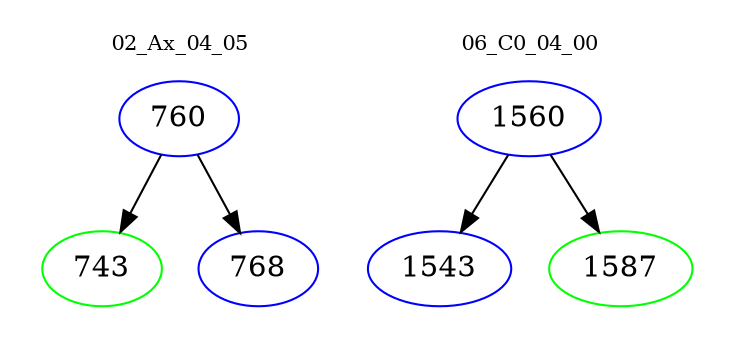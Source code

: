 digraph{
subgraph cluster_0 {
color = white
label = "02_Ax_04_05";
fontsize=10;
T0_760 [label="760", color="blue"]
T0_760 -> T0_743 [color="black"]
T0_743 [label="743", color="green"]
T0_760 -> T0_768 [color="black"]
T0_768 [label="768", color="blue"]
}
subgraph cluster_1 {
color = white
label = "06_C0_04_00";
fontsize=10;
T1_1560 [label="1560", color="blue"]
T1_1560 -> T1_1543 [color="black"]
T1_1543 [label="1543", color="blue"]
T1_1560 -> T1_1587 [color="black"]
T1_1587 [label="1587", color="green"]
}
}
